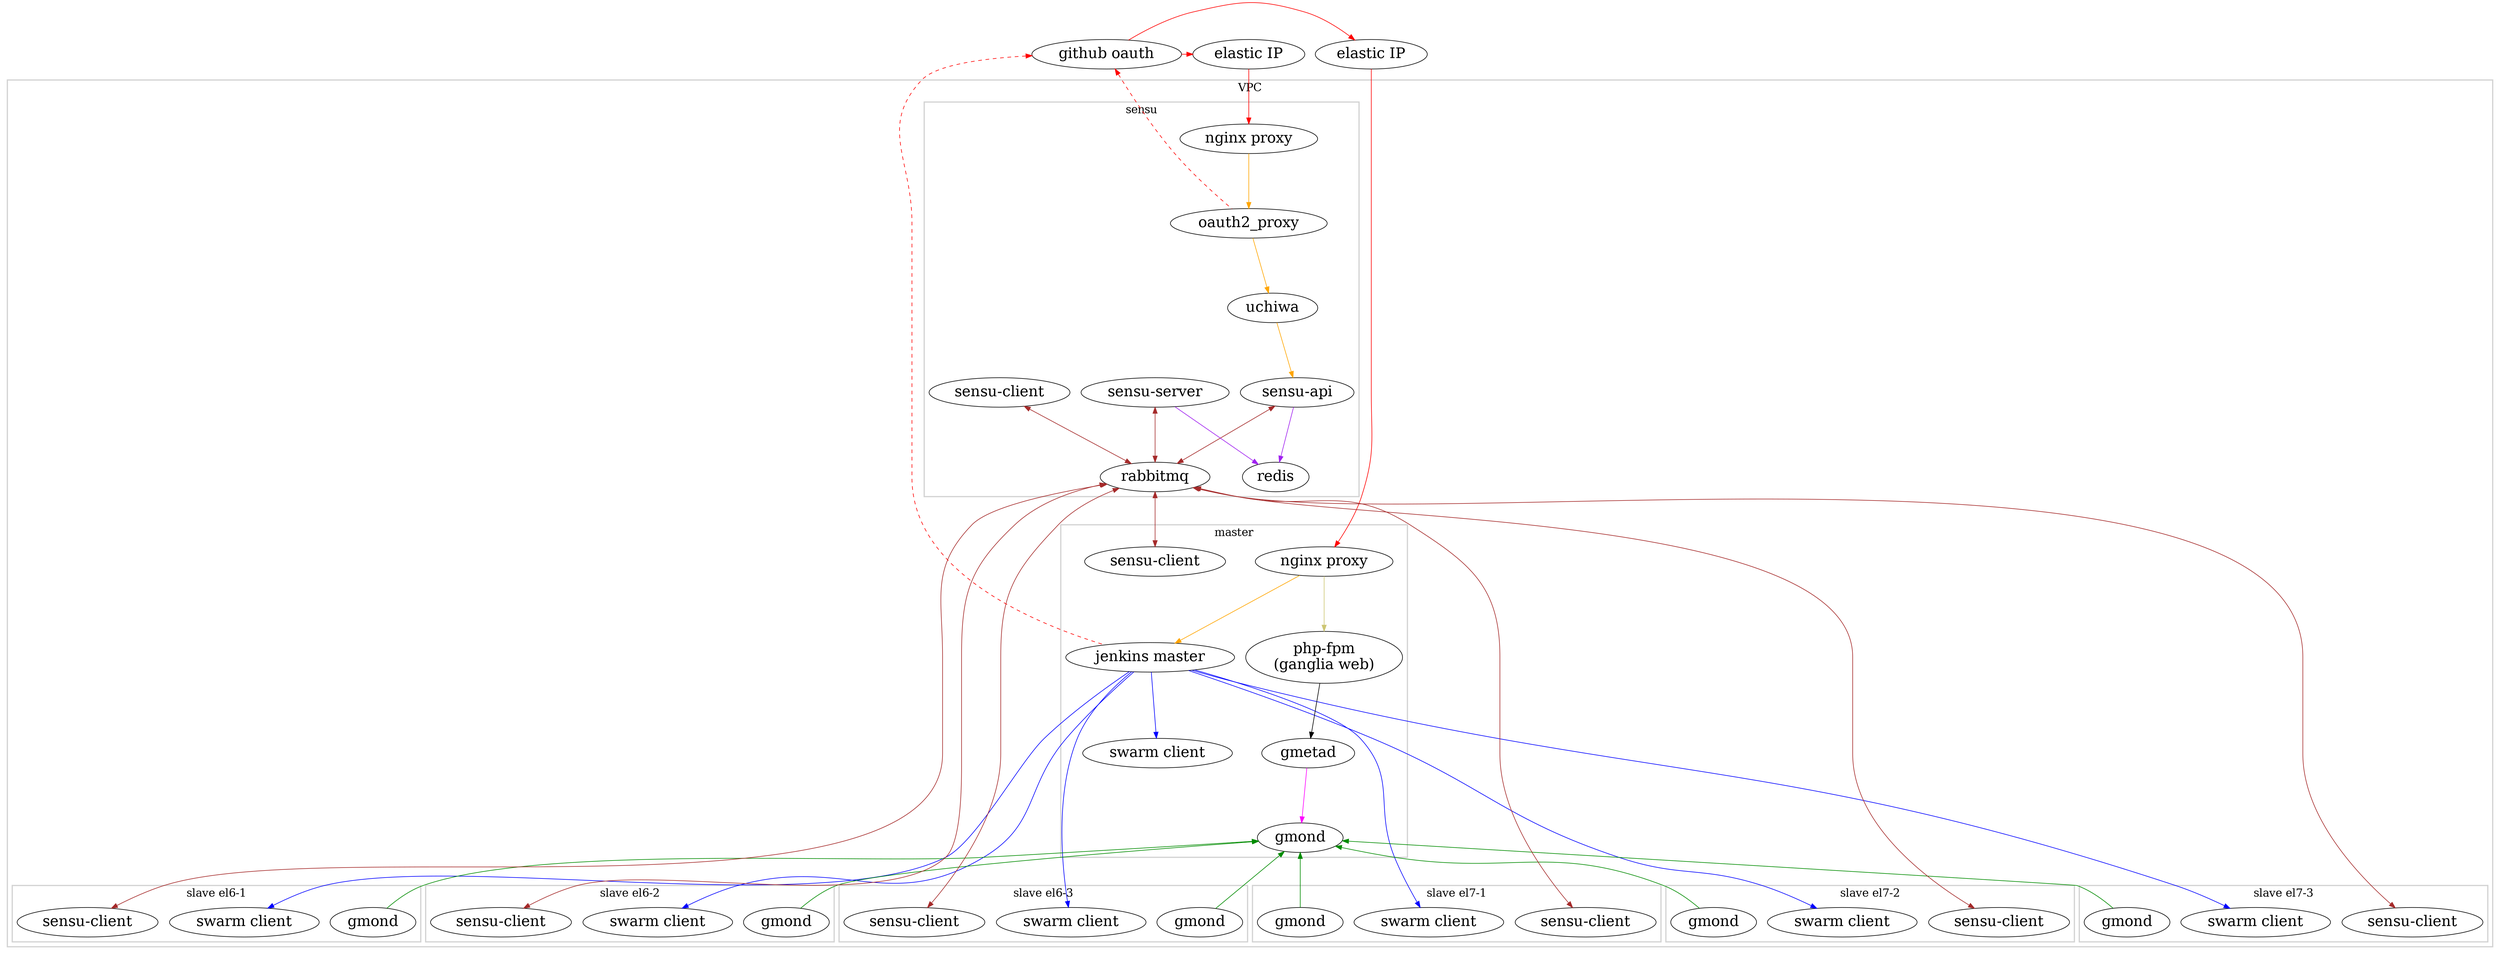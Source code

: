 digraph top {
//  dpi=100
  ranksep=1.25
  rankdir=TB
  overlap=false
  clusterrank=local

  {
    node [shape=ellipse fontsize=24 style=filled fillcolor=white]
    jeip [label="elastic IP"]
    jnginx [label="nginx proxy"]
    jmaster [label="jenkins master"]
    jswarm [label="swarm client"]
    jel61 [label="swarm client"]
    jel61 [label="swarm client"]
    jel62 [label="swarm client"]
    jel63 [label="swarm client"]
    jel71 [label="swarm client"]
    jel72 [label="swarm client"]
    jel73 [label="swarm client"]

    phpfpm [label="php-fpm\n(ganglia web)"]
    gmetad
    gmond

    gel61 [label="gmond"]
    gel62 [label="gmond"]
    gel63 [label="gmond"]
    gel71 [label="gmond"]
    gel72 [label="gmond"]
    gel73 [label="gmond"]

    ueip [label="elastic IP"]
    unginx [label="nginx proxy"]
    uchiwa
    oauth2_proxy
    sensuapi [label="sensu-api"]
    sensuserver [label="sensu-server"]
    redis
    rabbitmq
    sensuclient [label="sensu-client"]
    smaster [label="sensu-client"]
    sel61 [label="sensu-client"]
    sel62 [label="sensu-client"]
    sel63 [label="sensu-client"]
    sel71 [label="sensu-client"]
    sel72 [label="sensu-client"]
    sel73 [label="sensu-client"]

    github [label="github oauth"]
  }

  color=lightgrey
  fontsize=18
  style=bold


  subgraph cluster_0 {
    label="VPC"

    subgraph cluster_1 {
      label="master"
      jnginx
      jmaster
      jswarm
      phpfpm
      gmetad
      gmond
      smaster
    }

    subgraph cluster_2 {
      label="slave el6-1"

      jel61
      gel61
      sel61
    }
    subgraph cluster_3 {
      label="slave el6-2"
      jel62
      gel62
      sel62
    }
    subgraph cluster_4 {
      label="slave el6-3"
      jel63
      gel63
      sel63
    }

    subgraph cluster_5 {
      label="slave el7-1"
      jel71
      gel71
      sel71
    }
    subgraph cluster_6 {
      label="slave el7-2"
      jel72
      gel72
      sel72
    }
    subgraph cluster_7 {
      label="slave el7-3"
      jel73
      gel73
      sel73
    }

    subgraph cluster_8 {
      label="sensu"

      unginx
      uchiwa
      oauth2_proxy
      sensuapi
      sensuserver
      sensuclient
      rabbitmq
      redis
    }
  }

  // https
  edge [color=red]
  jeip -> jnginx
  ueip -> unginx
  github -> jmaster [dir=back style=dashed]
  github -> oauth2_proxy [dir=back style=dashed]
  github -> jeip
  github -> ueip
  {rank=same jeip ueip github}

  // http
  edge [color=orange]
  jnginx -> jmaster
  unginx -> oauth2_proxy
  oauth2_proxy -> uchiwa
  uchiwa -> sensuapi

  // jnlp
  edge [color=blue]
  jmaster -> jswarm
  jmaster -> jel61
  jmaster -> jel62
  jmaster -> jel63
  jmaster -> jel71
  jmaster -> jel72
  jmaster -> jel73

  // fastcgi
  edge [color=khaki3]
  jnginx -> phpfpm

  // filesystem
  edge [color=black]
  phpfpm -> gmetad

  // ganglia xml
  edge [color=magenta]
  gmetad -> gmond

  // gmond
  edge [color=green4]
  gmond -> gel61 [dir=back]
  gmond -> gel62 [dir=back]
  gmond -> gel63 [dir=back]
  gmond -> gel71 [dir=back]
  gmond -> gel72 [dir=back]
  gmond -> gel73 [dir=back]

  // amqp
  edge [color=brown]
  sensuserver -> rabbitmq [dir=both]
  sensuapi -> rabbitmq [dir=both]
  sensuclient -> rabbitmq [dir=both]
  rabbitmq -> smaster [dir=both]
  rabbitmq -> sel61 [dir=both]
  rabbitmq -> sel62 [dir=both]
  rabbitmq -> sel63 [dir=both]
  rabbitmq -> sel71 [dir=both]
  rabbitmq -> sel72 [dir=both]
  rabbitmq -> sel73 [dir=both]

  // redis tcp
  edge [color=purple]
  sensuserver -> redis
  sensuapi -> redis
}
